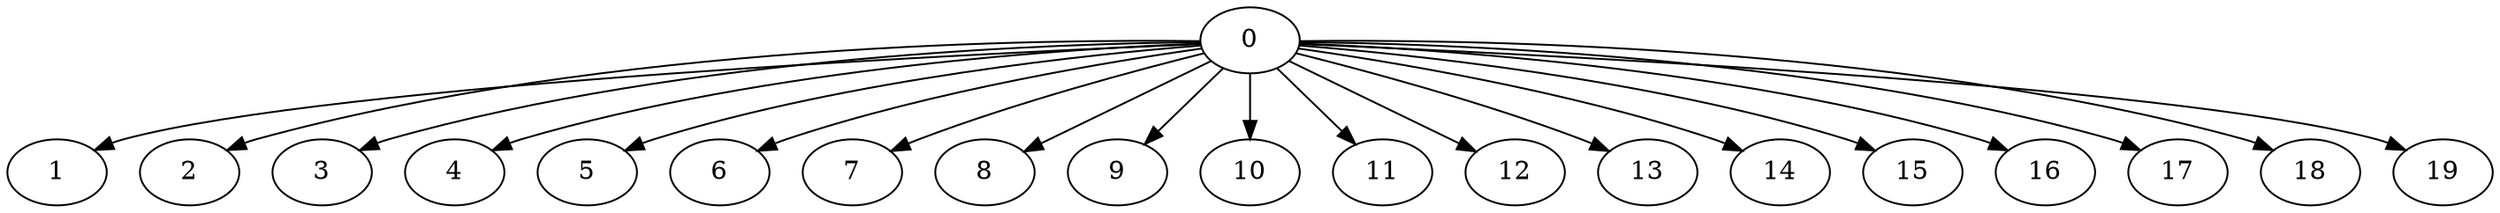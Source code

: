 digraph "TestTree_20_nodes" {
	0	 [Weight=5];
	1	 [Weight=6];
	2	 [Weight=5];
	3	 [Weight=6];
	4	 [Weight=4];
	5	 [Weight=7];
	6	 [Weight=7];
	7    [Weight=8];
	8	 [Weight=6];
	9	 [Weight=5];
	10	 [Weight=6];
	11	 [Weight=4];
	12	 [Weight=7];
	13	 [Weight=7];
	14   [Weight=8];
	15	 [Weight=6];
	16	 [Weight=5];
	17	 [Weight=6];
	18	 [Weight=4];
	19	 [Weight=7];
	0 -> 1	 [Weight=6];
	0 -> 2	 [Weight=10];
	0 -> 3	 [Weight=4];
	0 -> 4	 [Weight=5];
	0 -> 5	 [Weight=7];
	0 -> 6	 [Weight=10];
	0 -> 7	 [Weight=6];
	0 -> 8	 [Weight=6];
	0 -> 9	 [Weight=5];
	0 -> 10	 [Weight=6];
	0 -> 11	 [Weight=9];
	0 -> 12	 [Weight=2];
	0 -> 13	 [Weight=9];
	0 -> 14	 [Weight=4];
	0 -> 15	 [Weight=9];
	0 -> 16	 [Weight=10];
	0 -> 17	 [Weight=4];
	0 -> 18	 [Weight=8];
	0 -> 19	 [Weight=2];
}

